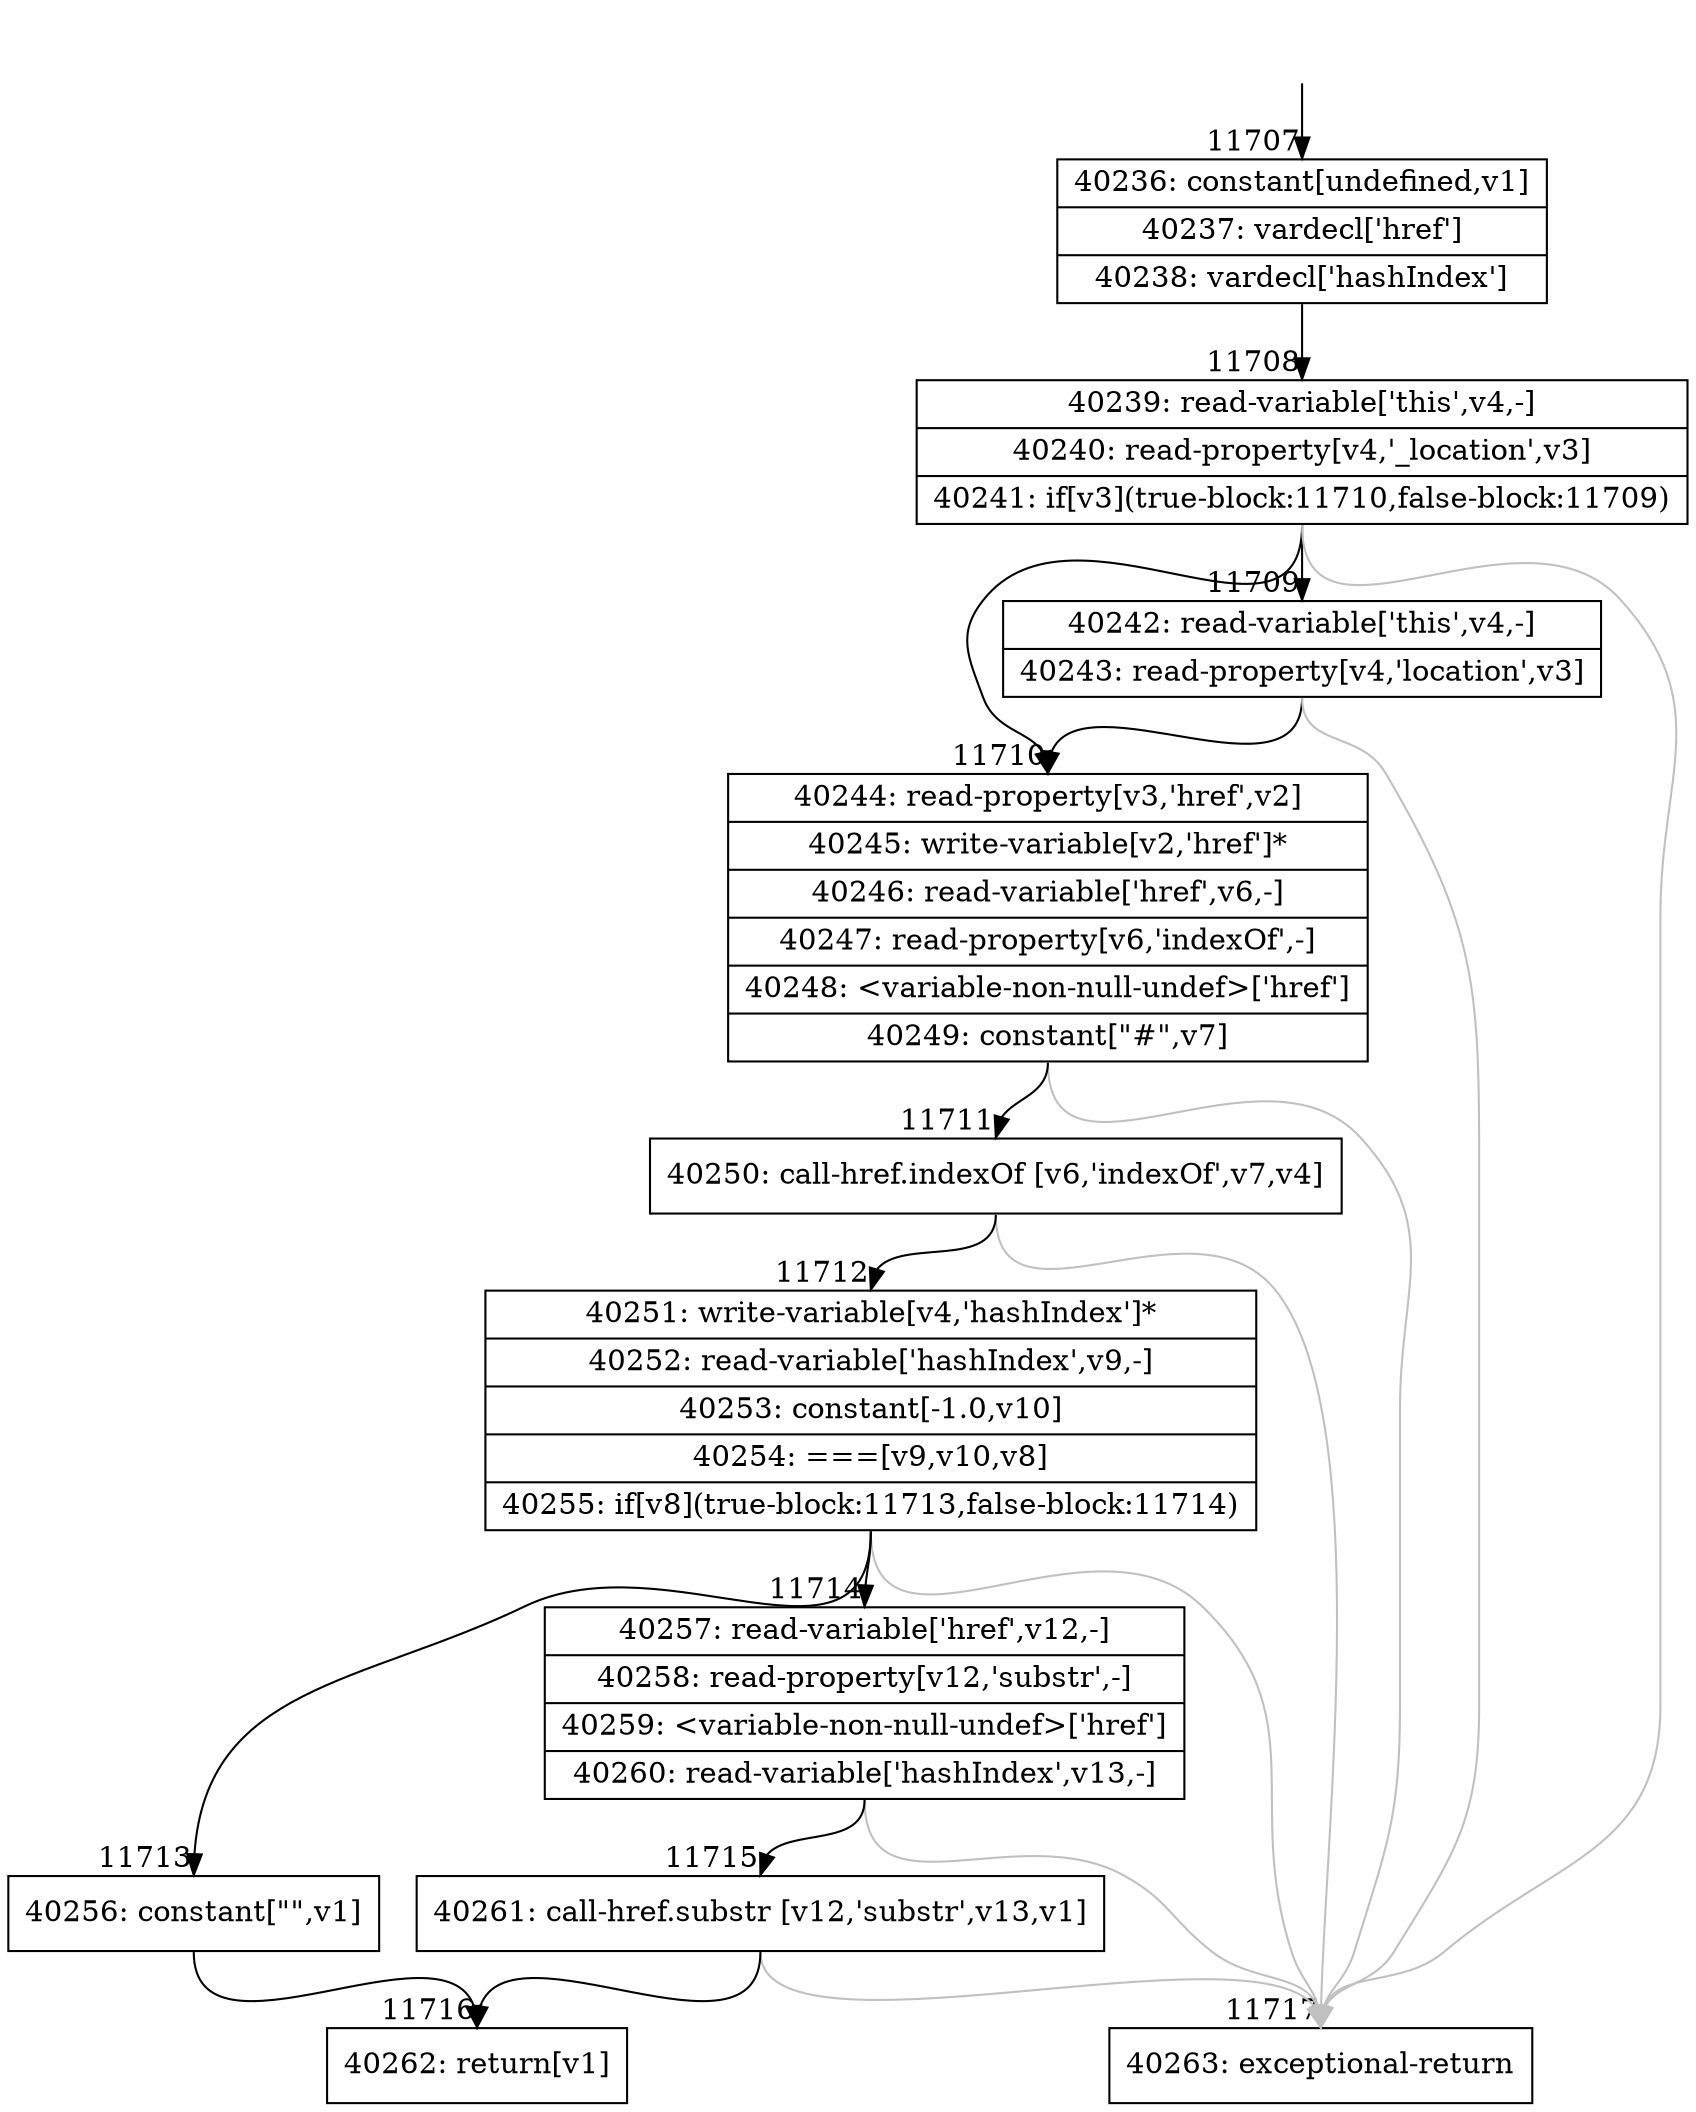 digraph {
rankdir="TD"
BB_entry963[shape=none,label=""];
BB_entry963 -> BB11707 [tailport=s, headport=n, headlabel="    11707"]
BB11707 [shape=record label="{40236: constant[undefined,v1]|40237: vardecl['href']|40238: vardecl['hashIndex']}" ] 
BB11707 -> BB11708 [tailport=s, headport=n, headlabel="      11708"]
BB11708 [shape=record label="{40239: read-variable['this',v4,-]|40240: read-property[v4,'_location',v3]|40241: if[v3](true-block:11710,false-block:11709)}" ] 
BB11708 -> BB11710 [tailport=s, headport=n, headlabel="      11710"]
BB11708 -> BB11709 [tailport=s, headport=n, headlabel="      11709"]
BB11708 -> BB11717 [tailport=s, headport=n, color=gray, headlabel="      11717"]
BB11709 [shape=record label="{40242: read-variable['this',v4,-]|40243: read-property[v4,'location',v3]}" ] 
BB11709 -> BB11710 [tailport=s, headport=n]
BB11709 -> BB11717 [tailport=s, headport=n, color=gray]
BB11710 [shape=record label="{40244: read-property[v3,'href',v2]|40245: write-variable[v2,'href']*|40246: read-variable['href',v6,-]|40247: read-property[v6,'indexOf',-]|40248: \<variable-non-null-undef\>['href']|40249: constant[\"#\",v7]}" ] 
BB11710 -> BB11711 [tailport=s, headport=n, headlabel="      11711"]
BB11710 -> BB11717 [tailport=s, headport=n, color=gray]
BB11711 [shape=record label="{40250: call-href.indexOf [v6,'indexOf',v7,v4]}" ] 
BB11711 -> BB11712 [tailport=s, headport=n, headlabel="      11712"]
BB11711 -> BB11717 [tailport=s, headport=n, color=gray]
BB11712 [shape=record label="{40251: write-variable[v4,'hashIndex']*|40252: read-variable['hashIndex',v9,-]|40253: constant[-1.0,v10]|40254: ===[v9,v10,v8]|40255: if[v8](true-block:11713,false-block:11714)}" ] 
BB11712 -> BB11713 [tailport=s, headport=n, headlabel="      11713"]
BB11712 -> BB11714 [tailport=s, headport=n, headlabel="      11714"]
BB11712 -> BB11717 [tailport=s, headport=n, color=gray]
BB11713 [shape=record label="{40256: constant[\"\",v1]}" ] 
BB11713 -> BB11716 [tailport=s, headport=n, headlabel="      11716"]
BB11714 [shape=record label="{40257: read-variable['href',v12,-]|40258: read-property[v12,'substr',-]|40259: \<variable-non-null-undef\>['href']|40260: read-variable['hashIndex',v13,-]}" ] 
BB11714 -> BB11715 [tailport=s, headport=n, headlabel="      11715"]
BB11714 -> BB11717 [tailport=s, headport=n, color=gray]
BB11715 [shape=record label="{40261: call-href.substr [v12,'substr',v13,v1]}" ] 
BB11715 -> BB11716 [tailport=s, headport=n]
BB11715 -> BB11717 [tailport=s, headport=n, color=gray]
BB11716 [shape=record label="{40262: return[v1]}" ] 
BB11717 [shape=record label="{40263: exceptional-return}" ] 
//#$~ 21519
}

